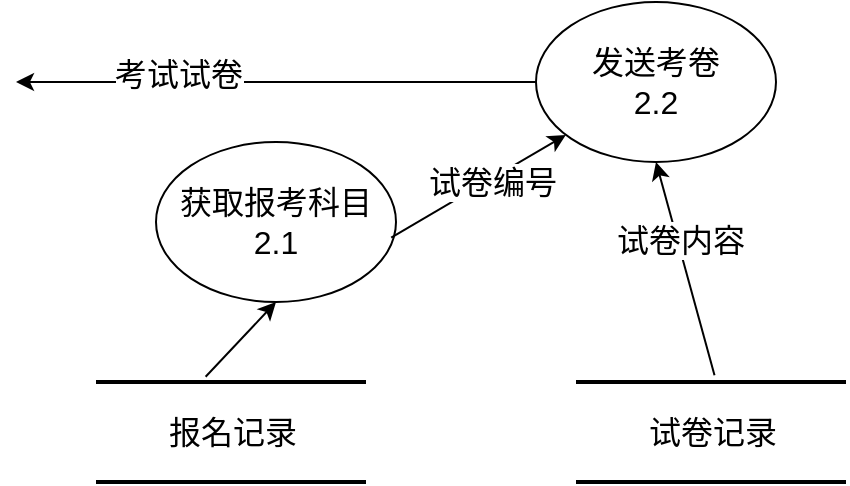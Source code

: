 <mxfile version="21.2.8" type="device">
  <diagram name="Page-1" id="5d7acffa-a066-3a61-03fe-96351882024d">
    <mxGraphModel dx="1036" dy="614" grid="1" gridSize="10" guides="1" tooltips="1" connect="1" arrows="1" fold="1" page="1" pageScale="1" pageWidth="1100" pageHeight="850" background="#ffffff" math="0" shadow="0">
      <root>
        <mxCell id="0" />
        <mxCell id="1" parent="0" />
        <mxCell id="QZWRVkWgOH4tQiXEA4vU-1" value="&lt;font style=&quot;font-size: 16px;&quot;&gt;报名记录&lt;/font&gt;" style="html=1;rounded=0;shadow=0;comic=0;labelBackgroundColor=none;strokeWidth=2;fontFamily=Verdana;fontSize=12;align=center;shape=mxgraph.ios7ui.horLines;" vertex="1" parent="1">
          <mxGeometry x="370" y="320" width="135" height="50" as="geometry" />
        </mxCell>
        <mxCell id="QZWRVkWgOH4tQiXEA4vU-3" value="" style="endArrow=classic;html=1;rounded=0;exitX=0;exitY=0.5;exitDx=0;exitDy=0;" edge="1" parent="1" source="QZWRVkWgOH4tQiXEA4vU-39">
          <mxGeometry width="50" height="50" relative="1" as="geometry">
            <mxPoint x="210" y="200" as="sourcePoint" />
            <mxPoint x="330" y="170" as="targetPoint" />
          </mxGeometry>
        </mxCell>
        <mxCell id="QZWRVkWgOH4tQiXEA4vU-4" value="&lt;span style=&quot;font-size: 16px;&quot;&gt;考试试卷&lt;br&gt;&lt;/span&gt;" style="edgeLabel;html=1;align=center;verticalAlign=middle;resizable=0;points=[];" vertex="1" connectable="0" parent="QZWRVkWgOH4tQiXEA4vU-3">
          <mxGeometry x="0.248" y="-2" relative="1" as="geometry">
            <mxPoint x="-17" y="-2" as="offset" />
          </mxGeometry>
        </mxCell>
        <mxCell id="QZWRVkWgOH4tQiXEA4vU-36" value="获取报考科目&lt;br style=&quot;font-size: 16px;&quot;&gt;2.1" style="ellipse;whiteSpace=wrap;html=1;fontSize=16;" vertex="1" parent="1">
          <mxGeometry x="400" y="200" width="120" height="80" as="geometry" />
        </mxCell>
        <mxCell id="QZWRVkWgOH4tQiXEA4vU-38" value="&lt;font style=&quot;font-size: 16px;&quot;&gt;试卷记录&lt;/font&gt;" style="html=1;rounded=0;shadow=0;comic=0;labelBackgroundColor=none;strokeWidth=2;fontFamily=Verdana;fontSize=12;align=center;shape=mxgraph.ios7ui.horLines;" vertex="1" parent="1">
          <mxGeometry x="610" y="320" width="135" height="50" as="geometry" />
        </mxCell>
        <mxCell id="QZWRVkWgOH4tQiXEA4vU-39" value="发送考卷&lt;br style=&quot;font-size: 16px;&quot;&gt;2.2" style="ellipse;whiteSpace=wrap;html=1;fontSize=16;" vertex="1" parent="1">
          <mxGeometry x="590" y="130" width="120" height="80" as="geometry" />
        </mxCell>
        <mxCell id="QZWRVkWgOH4tQiXEA4vU-40" value="" style="endArrow=classic;html=1;rounded=0;exitX=0.406;exitY=-0.052;exitDx=0;exitDy=0;exitPerimeter=0;entryX=0.5;entryY=1;entryDx=0;entryDy=0;" edge="1" parent="1" source="QZWRVkWgOH4tQiXEA4vU-1" target="QZWRVkWgOH4tQiXEA4vU-36">
          <mxGeometry width="50" height="50" relative="1" as="geometry">
            <mxPoint x="490" y="320" as="sourcePoint" />
            <mxPoint x="540" y="270" as="targetPoint" />
          </mxGeometry>
        </mxCell>
        <mxCell id="QZWRVkWgOH4tQiXEA4vU-41" value="" style="endArrow=classic;html=1;rounded=0;exitX=0.98;exitY=0.598;exitDx=0;exitDy=0;exitPerimeter=0;" edge="1" parent="1" source="QZWRVkWgOH4tQiXEA4vU-36" target="QZWRVkWgOH4tQiXEA4vU-39">
          <mxGeometry width="50" height="50" relative="1" as="geometry">
            <mxPoint x="570" y="290" as="sourcePoint" />
            <mxPoint x="620" y="240" as="targetPoint" />
          </mxGeometry>
        </mxCell>
        <mxCell id="QZWRVkWgOH4tQiXEA4vU-42" value="试卷编号" style="edgeLabel;html=1;align=center;verticalAlign=middle;resizable=0;points=[];fontSize=16;" vertex="1" connectable="0" parent="QZWRVkWgOH4tQiXEA4vU-41">
          <mxGeometry x="0.132" y="-1" relative="1" as="geometry">
            <mxPoint as="offset" />
          </mxGeometry>
        </mxCell>
        <mxCell id="QZWRVkWgOH4tQiXEA4vU-43" value="" style="endArrow=classic;html=1;rounded=0;exitX=0.513;exitY=-0.068;exitDx=0;exitDy=0;exitPerimeter=0;entryX=0.5;entryY=1;entryDx=0;entryDy=0;" edge="1" parent="1" source="QZWRVkWgOH4tQiXEA4vU-38" target="QZWRVkWgOH4tQiXEA4vU-39">
          <mxGeometry width="50" height="50" relative="1" as="geometry">
            <mxPoint x="770" y="270" as="sourcePoint" />
            <mxPoint x="820" y="220" as="targetPoint" />
          </mxGeometry>
        </mxCell>
        <mxCell id="QZWRVkWgOH4tQiXEA4vU-44" value="&lt;font style=&quot;font-size: 16px;&quot;&gt;试卷内容&lt;/font&gt;" style="edgeLabel;html=1;align=center;verticalAlign=middle;resizable=0;points=[];" vertex="1" connectable="0" parent="QZWRVkWgOH4tQiXEA4vU-43">
          <mxGeometry x="0.275" y="-1" relative="1" as="geometry">
            <mxPoint as="offset" />
          </mxGeometry>
        </mxCell>
      </root>
    </mxGraphModel>
  </diagram>
</mxfile>
